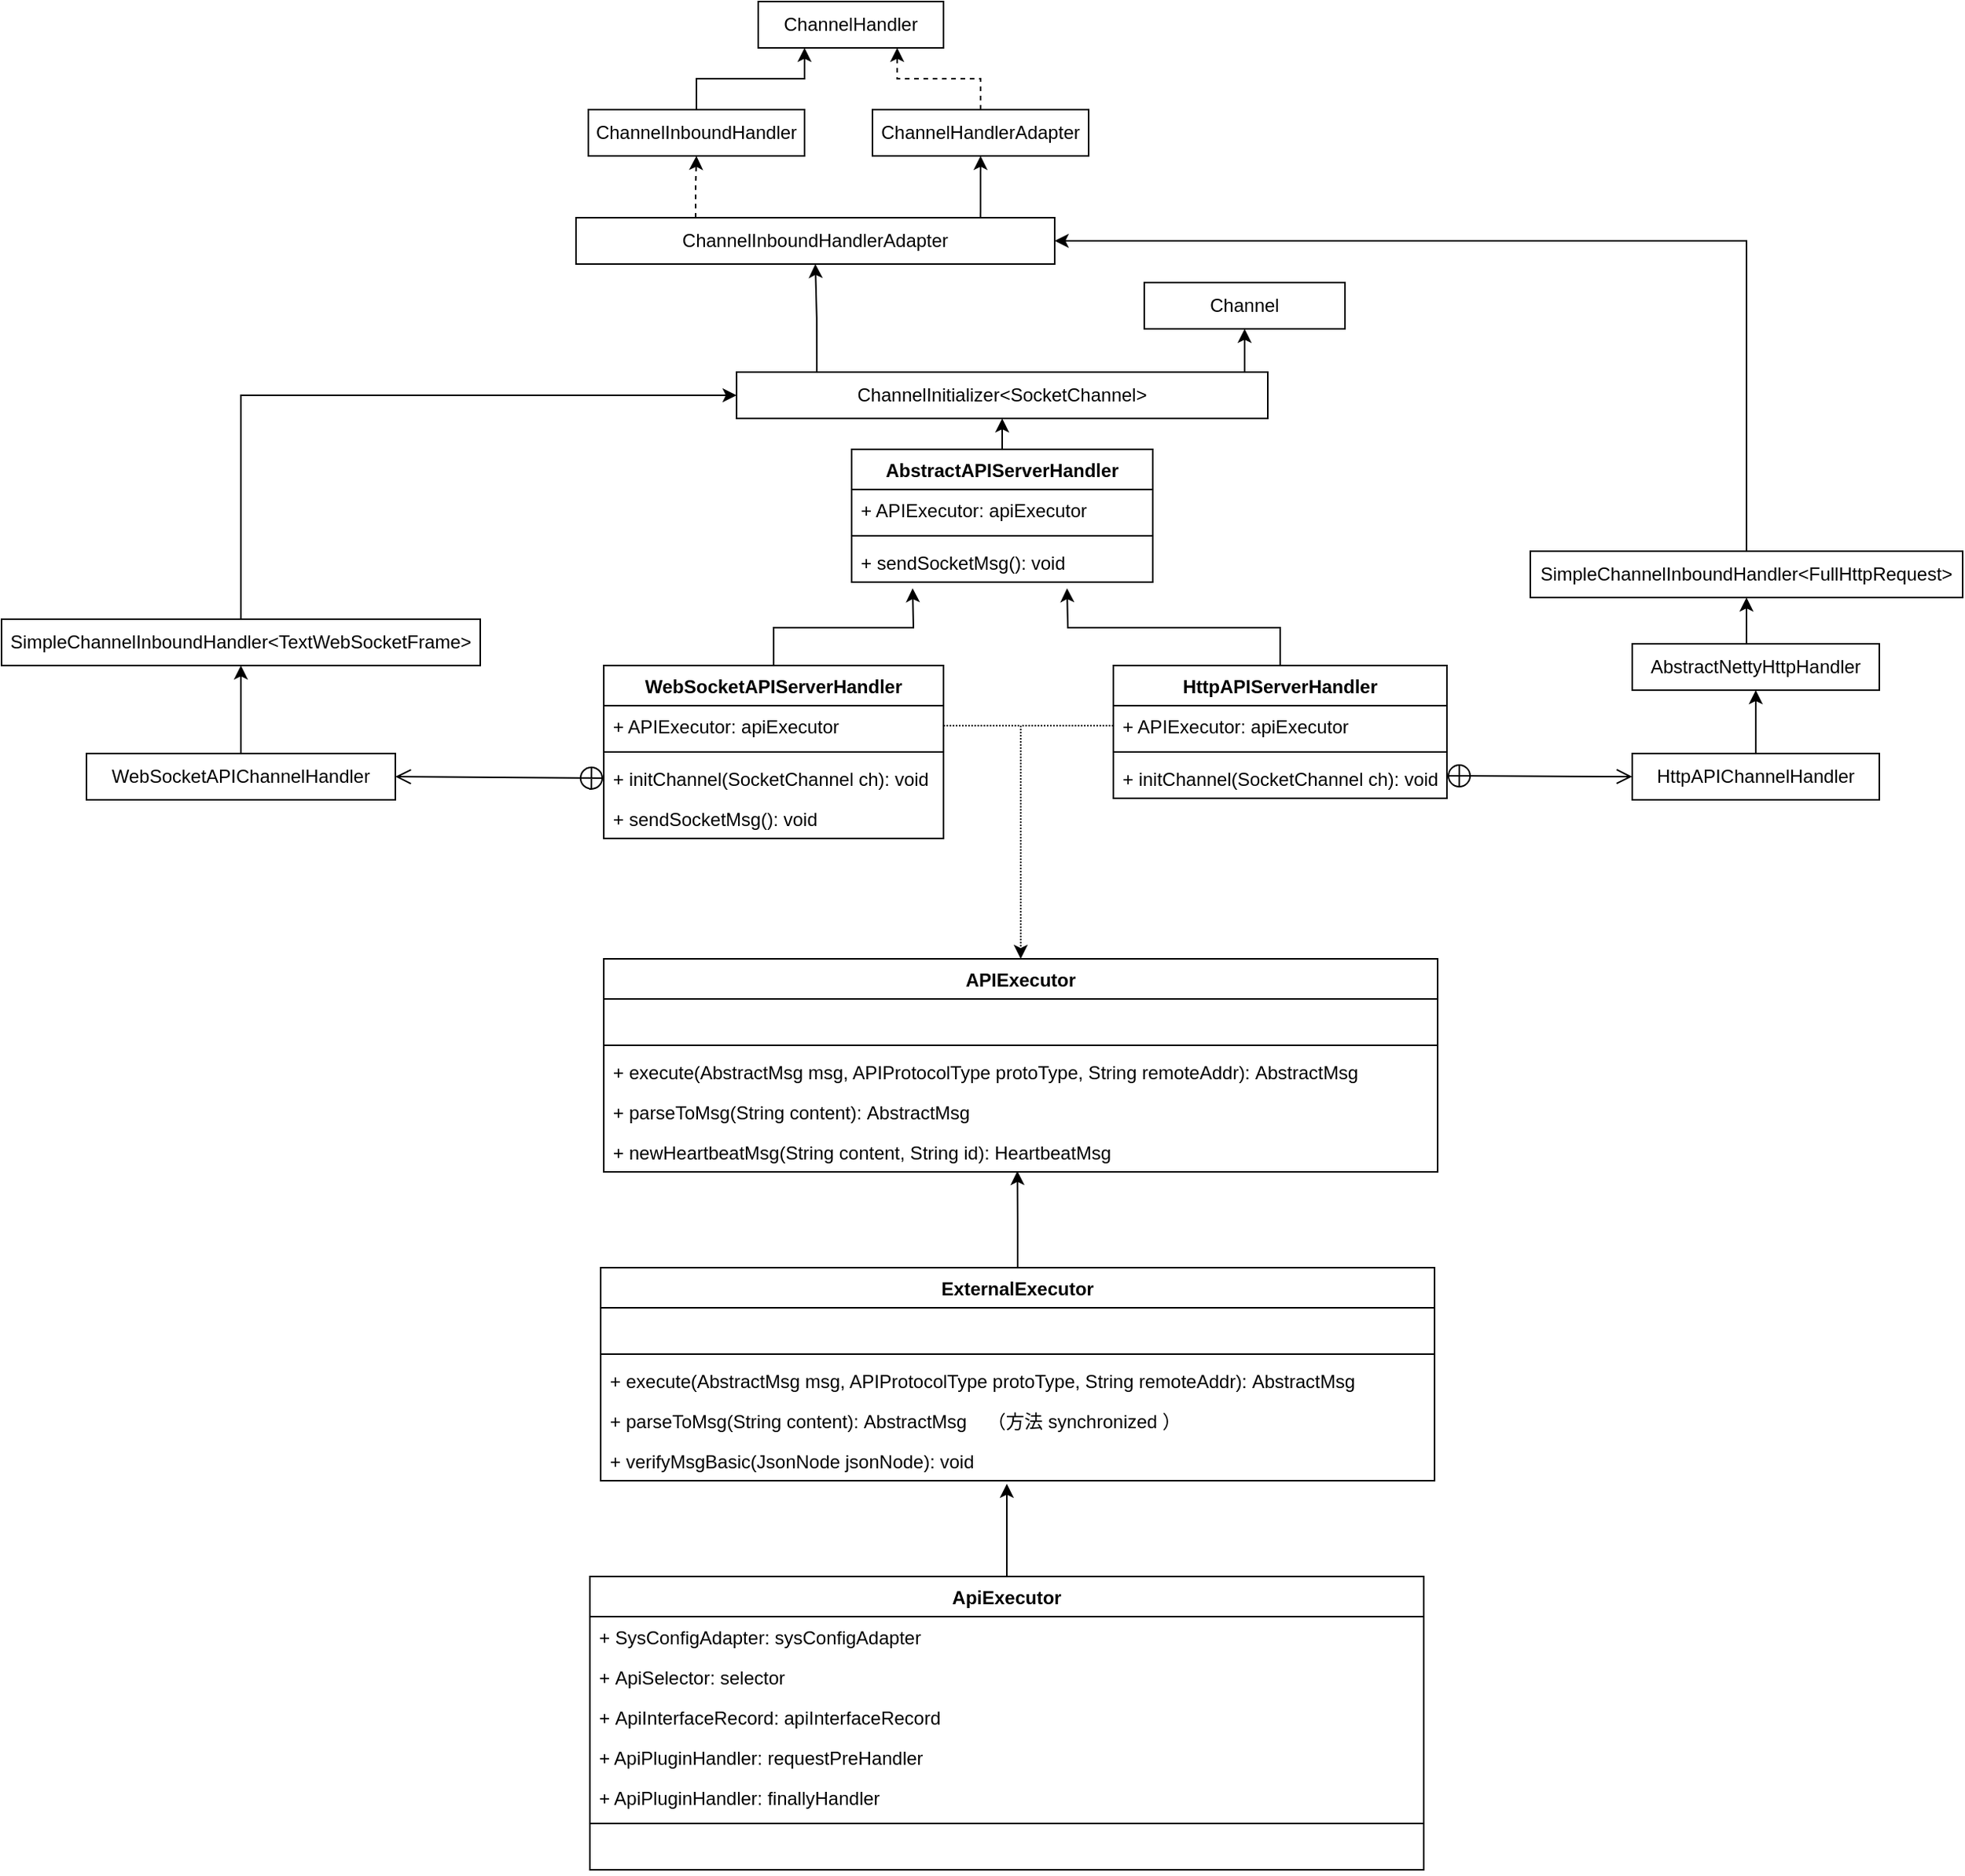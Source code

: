 <mxfile version="20.0.1" type="github">
  <diagram id="C5RBs43oDa-KdzZeNtuy" name="类图1">
    <mxGraphModel dx="2030" dy="720" grid="1" gridSize="10" guides="1" tooltips="1" connect="1" arrows="1" fold="1" page="1" pageScale="1" pageWidth="827" pageHeight="1169" math="0" shadow="0">
      <root>
        <mxCell id="WIyWlLk6GJQsqaUBKTNV-0" />
        <mxCell id="WIyWlLk6GJQsqaUBKTNV-1" parent="WIyWlLk6GJQsqaUBKTNV-0" />
        <mxCell id="1qa0QnMpFB_kGPoX7qV5-0" value="ChannelHandler" style="rounded=0;whiteSpace=wrap;html=1;" vertex="1" parent="WIyWlLk6GJQsqaUBKTNV-1">
          <mxGeometry x="200" y="20" width="120" height="30" as="geometry" />
        </mxCell>
        <mxCell id="1qa0QnMpFB_kGPoX7qV5-6" style="edgeStyle=orthogonalEdgeStyle;rounded=0;orthogonalLoop=1;jettySize=auto;html=1;exitX=0.5;exitY=0;exitDx=0;exitDy=0;entryX=0.25;entryY=1;entryDx=0;entryDy=0;" edge="1" parent="WIyWlLk6GJQsqaUBKTNV-1" source="1qa0QnMpFB_kGPoX7qV5-4" target="1qa0QnMpFB_kGPoX7qV5-0">
          <mxGeometry relative="1" as="geometry" />
        </mxCell>
        <mxCell id="1qa0QnMpFB_kGPoX7qV5-4" value="ChannelInboundHandler" style="rounded=0;whiteSpace=wrap;html=1;" vertex="1" parent="WIyWlLk6GJQsqaUBKTNV-1">
          <mxGeometry x="90" y="90" width="140" height="30" as="geometry" />
        </mxCell>
        <mxCell id="1qa0QnMpFB_kGPoX7qV5-8" style="edgeStyle=orthogonalEdgeStyle;rounded=0;orthogonalLoop=1;jettySize=auto;html=1;exitX=0.5;exitY=0;exitDx=0;exitDy=0;entryX=0.75;entryY=1;entryDx=0;entryDy=0;dashed=1;" edge="1" parent="WIyWlLk6GJQsqaUBKTNV-1" source="1qa0QnMpFB_kGPoX7qV5-5" target="1qa0QnMpFB_kGPoX7qV5-0">
          <mxGeometry relative="1" as="geometry" />
        </mxCell>
        <mxCell id="1qa0QnMpFB_kGPoX7qV5-5" value="ChannelHandlerAdapter" style="rounded=0;whiteSpace=wrap;html=1;" vertex="1" parent="WIyWlLk6GJQsqaUBKTNV-1">
          <mxGeometry x="274" y="90" width="140" height="30" as="geometry" />
        </mxCell>
        <mxCell id="1qa0QnMpFB_kGPoX7qV5-10" style="edgeStyle=orthogonalEdgeStyle;rounded=0;orthogonalLoop=1;jettySize=auto;html=1;exitX=0.25;exitY=0;exitDx=0;exitDy=0;entryX=0.5;entryY=1;entryDx=0;entryDy=0;dashed=1;" edge="1" parent="WIyWlLk6GJQsqaUBKTNV-1" source="1qa0QnMpFB_kGPoX7qV5-9" target="1qa0QnMpFB_kGPoX7qV5-4">
          <mxGeometry relative="1" as="geometry" />
        </mxCell>
        <mxCell id="1qa0QnMpFB_kGPoX7qV5-11" style="edgeStyle=orthogonalEdgeStyle;rounded=0;orthogonalLoop=1;jettySize=auto;html=1;exitX=0.845;exitY=0;exitDx=0;exitDy=0;entryX=0.5;entryY=1;entryDx=0;entryDy=0;exitPerimeter=0;" edge="1" parent="WIyWlLk6GJQsqaUBKTNV-1" source="1qa0QnMpFB_kGPoX7qV5-9" target="1qa0QnMpFB_kGPoX7qV5-5">
          <mxGeometry relative="1" as="geometry" />
        </mxCell>
        <mxCell id="1qa0QnMpFB_kGPoX7qV5-9" value="ChannelInboundHandlerAdapter" style="rounded=0;whiteSpace=wrap;html=1;" vertex="1" parent="WIyWlLk6GJQsqaUBKTNV-1">
          <mxGeometry x="82" y="160" width="310" height="30" as="geometry" />
        </mxCell>
        <mxCell id="1qa0QnMpFB_kGPoX7qV5-36" style="edgeStyle=orthogonalEdgeStyle;rounded=0;orthogonalLoop=1;jettySize=auto;html=1;exitX=0.5;exitY=0;exitDx=0;exitDy=0;entryX=1;entryY=0.5;entryDx=0;entryDy=0;" edge="1" parent="WIyWlLk6GJQsqaUBKTNV-1" source="1qa0QnMpFB_kGPoX7qV5-12" target="1qa0QnMpFB_kGPoX7qV5-9">
          <mxGeometry relative="1" as="geometry" />
        </mxCell>
        <mxCell id="1qa0QnMpFB_kGPoX7qV5-12" value="SimpleChannelInboundHandler&amp;lt;FullHttpRequest&amp;gt;" style="rounded=0;whiteSpace=wrap;html=1;" vertex="1" parent="WIyWlLk6GJQsqaUBKTNV-1">
          <mxGeometry x="700" y="376" width="280" height="30" as="geometry" />
        </mxCell>
        <mxCell id="1qa0QnMpFB_kGPoX7qV5-15" style="edgeStyle=orthogonalEdgeStyle;rounded=0;orthogonalLoop=1;jettySize=auto;html=1;exitX=0.5;exitY=0;exitDx=0;exitDy=0;entryX=0.5;entryY=1;entryDx=0;entryDy=0;" edge="1" parent="WIyWlLk6GJQsqaUBKTNV-1" source="1qa0QnMpFB_kGPoX7qV5-13" target="1qa0QnMpFB_kGPoX7qV5-12">
          <mxGeometry relative="1" as="geometry" />
        </mxCell>
        <mxCell id="1qa0QnMpFB_kGPoX7qV5-13" value="AbstractNettyHttpHandler" style="rounded=0;whiteSpace=wrap;html=1;" vertex="1" parent="WIyWlLk6GJQsqaUBKTNV-1">
          <mxGeometry x="766" y="436" width="160" height="30" as="geometry" />
        </mxCell>
        <mxCell id="1qa0QnMpFB_kGPoX7qV5-17" style="edgeStyle=orthogonalEdgeStyle;rounded=0;orthogonalLoop=1;jettySize=auto;html=1;exitX=0.5;exitY=0;exitDx=0;exitDy=0;entryX=0.5;entryY=1;entryDx=0;entryDy=0;" edge="1" parent="WIyWlLk6GJQsqaUBKTNV-1" source="1qa0QnMpFB_kGPoX7qV5-16" target="1qa0QnMpFB_kGPoX7qV5-13">
          <mxGeometry relative="1" as="geometry" />
        </mxCell>
        <mxCell id="1qa0QnMpFB_kGPoX7qV5-16" value="HttpAPIChannelHandler" style="rounded=0;whiteSpace=wrap;html=1;" vertex="1" parent="WIyWlLk6GJQsqaUBKTNV-1">
          <mxGeometry x="766" y="507" width="160" height="30" as="geometry" />
        </mxCell>
        <mxCell id="1qa0QnMpFB_kGPoX7qV5-18" value="Channel" style="rounded=0;whiteSpace=wrap;html=1;" vertex="1" parent="WIyWlLk6GJQsqaUBKTNV-1">
          <mxGeometry x="450" y="202" width="130" height="30" as="geometry" />
        </mxCell>
        <mxCell id="1qa0QnMpFB_kGPoX7qV5-20" style="edgeStyle=orthogonalEdgeStyle;rounded=0;orthogonalLoop=1;jettySize=auto;html=1;exitX=0.151;exitY=0;exitDx=0;exitDy=0;entryX=0.5;entryY=1;entryDx=0;entryDy=0;exitPerimeter=0;" edge="1" parent="WIyWlLk6GJQsqaUBKTNV-1" source="1qa0QnMpFB_kGPoX7qV5-19" target="1qa0QnMpFB_kGPoX7qV5-9">
          <mxGeometry relative="1" as="geometry" />
        </mxCell>
        <mxCell id="1qa0QnMpFB_kGPoX7qV5-23" style="edgeStyle=orthogonalEdgeStyle;rounded=0;orthogonalLoop=1;jettySize=auto;html=1;exitX=0.879;exitY=0.022;exitDx=0;exitDy=0;entryX=0.5;entryY=1;entryDx=0;entryDy=0;exitPerimeter=0;" edge="1" parent="WIyWlLk6GJQsqaUBKTNV-1" source="1qa0QnMpFB_kGPoX7qV5-19" target="1qa0QnMpFB_kGPoX7qV5-18">
          <mxGeometry relative="1" as="geometry" />
        </mxCell>
        <mxCell id="1qa0QnMpFB_kGPoX7qV5-19" value="ChannelInitializer&amp;lt;SocketChannel&amp;gt;" style="rounded=0;whiteSpace=wrap;html=1;" vertex="1" parent="WIyWlLk6GJQsqaUBKTNV-1">
          <mxGeometry x="186" y="260" width="344" height="30" as="geometry" />
        </mxCell>
        <mxCell id="1qa0QnMpFB_kGPoX7qV5-34" style="edgeStyle=orthogonalEdgeStyle;rounded=0;orthogonalLoop=1;jettySize=auto;html=1;exitX=0.431;exitY=0.008;exitDx=0;exitDy=0;entryX=0.5;entryY=1;entryDx=0;entryDy=0;exitPerimeter=0;" edge="1" parent="WIyWlLk6GJQsqaUBKTNV-1" source="1qa0QnMpFB_kGPoX7qV5-26" target="1qa0QnMpFB_kGPoX7qV5-19">
          <mxGeometry relative="1" as="geometry" />
        </mxCell>
        <mxCell id="1qa0QnMpFB_kGPoX7qV5-26" value="AbstractAPIServerHandler" style="swimlane;fontStyle=1;align=center;verticalAlign=top;childLayout=stackLayout;horizontal=1;startSize=26;horizontalStack=0;resizeParent=1;resizeParentMax=0;resizeLast=0;collapsible=1;marginBottom=0;" vertex="1" parent="WIyWlLk6GJQsqaUBKTNV-1">
          <mxGeometry x="260.5" y="310" width="195" height="86" as="geometry">
            <mxRectangle x="530" y="260" width="100" height="26" as="alternateBounds" />
          </mxGeometry>
        </mxCell>
        <mxCell id="1qa0QnMpFB_kGPoX7qV5-27" value="+ APIExecutor: apiExecutor" style="text;strokeColor=none;fillColor=none;align=left;verticalAlign=top;spacingLeft=4;spacingRight=4;overflow=hidden;rotatable=0;points=[[0,0.5],[1,0.5]];portConstraint=eastwest;" vertex="1" parent="1qa0QnMpFB_kGPoX7qV5-26">
          <mxGeometry y="26" width="195" height="26" as="geometry" />
        </mxCell>
        <mxCell id="1qa0QnMpFB_kGPoX7qV5-28" value="" style="line;strokeWidth=1;fillColor=none;align=left;verticalAlign=middle;spacingTop=-1;spacingLeft=3;spacingRight=3;rotatable=0;labelPosition=right;points=[];portConstraint=eastwest;" vertex="1" parent="1qa0QnMpFB_kGPoX7qV5-26">
          <mxGeometry y="52" width="195" height="8" as="geometry" />
        </mxCell>
        <mxCell id="1qa0QnMpFB_kGPoX7qV5-29" value="+ sendSocketMsg(): void" style="text;strokeColor=none;fillColor=none;align=left;verticalAlign=top;spacingLeft=4;spacingRight=4;overflow=hidden;rotatable=0;points=[[0,0.5],[1,0.5]];portConstraint=eastwest;" vertex="1" parent="1qa0QnMpFB_kGPoX7qV5-26">
          <mxGeometry y="60" width="195" height="26" as="geometry" />
        </mxCell>
        <mxCell id="1qa0QnMpFB_kGPoX7qV5-35" style="edgeStyle=orthogonalEdgeStyle;rounded=0;orthogonalLoop=1;jettySize=auto;html=1;exitX=0.5;exitY=0;exitDx=0;exitDy=0;" edge="1" parent="WIyWlLk6GJQsqaUBKTNV-1" source="1qa0QnMpFB_kGPoX7qV5-30">
          <mxGeometry relative="1" as="geometry">
            <mxPoint x="300" y="400" as="targetPoint" />
          </mxGeometry>
        </mxCell>
        <mxCell id="1qa0QnMpFB_kGPoX7qV5-30" value="WebSocketAPIServerHandler" style="swimlane;fontStyle=1;align=center;verticalAlign=top;childLayout=stackLayout;horizontal=1;startSize=26;horizontalStack=0;resizeParent=1;resizeParentMax=0;resizeLast=0;collapsible=1;marginBottom=0;" vertex="1" parent="WIyWlLk6GJQsqaUBKTNV-1">
          <mxGeometry x="100" y="450" width="220" height="112" as="geometry">
            <mxRectangle x="530" y="260" width="100" height="26" as="alternateBounds" />
          </mxGeometry>
        </mxCell>
        <mxCell id="1qa0QnMpFB_kGPoX7qV5-31" value="+ APIExecutor: apiExecutor" style="text;strokeColor=none;fillColor=none;align=left;verticalAlign=top;spacingLeft=4;spacingRight=4;overflow=hidden;rotatable=0;points=[[0,0.5],[1,0.5]];portConstraint=eastwest;" vertex="1" parent="1qa0QnMpFB_kGPoX7qV5-30">
          <mxGeometry y="26" width="220" height="26" as="geometry" />
        </mxCell>
        <mxCell id="1qa0QnMpFB_kGPoX7qV5-32" value="" style="line;strokeWidth=1;fillColor=none;align=left;verticalAlign=middle;spacingTop=-1;spacingLeft=3;spacingRight=3;rotatable=0;labelPosition=right;points=[];portConstraint=eastwest;" vertex="1" parent="1qa0QnMpFB_kGPoX7qV5-30">
          <mxGeometry y="52" width="220" height="8" as="geometry" />
        </mxCell>
        <mxCell id="1qa0QnMpFB_kGPoX7qV5-33" value="+ initChannel(SocketChannel ch): void" style="text;strokeColor=none;fillColor=none;align=left;verticalAlign=top;spacingLeft=4;spacingRight=4;overflow=hidden;rotatable=0;points=[[0,0.5],[1,0.5]];portConstraint=eastwest;" vertex="1" parent="1qa0QnMpFB_kGPoX7qV5-30">
          <mxGeometry y="60" width="220" height="26" as="geometry" />
        </mxCell>
        <mxCell id="1qa0QnMpFB_kGPoX7qV5-58" value="+ sendSocketMsg(): void" style="text;strokeColor=none;fillColor=none;align=left;verticalAlign=top;spacingLeft=4;spacingRight=4;overflow=hidden;rotatable=0;points=[[0,0.5],[1,0.5]];portConstraint=eastwest;" vertex="1" parent="1qa0QnMpFB_kGPoX7qV5-30">
          <mxGeometry y="86" width="220" height="26" as="geometry" />
        </mxCell>
        <mxCell id="1qa0QnMpFB_kGPoX7qV5-43" style="edgeStyle=orthogonalEdgeStyle;rounded=0;orthogonalLoop=1;jettySize=auto;html=1;exitX=0.5;exitY=0;exitDx=0;exitDy=0;" edge="1" parent="WIyWlLk6GJQsqaUBKTNV-1" source="1qa0QnMpFB_kGPoX7qV5-37">
          <mxGeometry relative="1" as="geometry">
            <mxPoint x="400" y="400" as="targetPoint" />
          </mxGeometry>
        </mxCell>
        <mxCell id="1qa0QnMpFB_kGPoX7qV5-37" value="HttpAPIServerHandler" style="swimlane;fontStyle=1;align=center;verticalAlign=top;childLayout=stackLayout;horizontal=1;startSize=26;horizontalStack=0;resizeParent=1;resizeParentMax=0;resizeLast=0;collapsible=1;marginBottom=0;" vertex="1" parent="WIyWlLk6GJQsqaUBKTNV-1">
          <mxGeometry x="430" y="450" width="216" height="86" as="geometry">
            <mxRectangle x="530" y="260" width="100" height="26" as="alternateBounds" />
          </mxGeometry>
        </mxCell>
        <mxCell id="1qa0QnMpFB_kGPoX7qV5-38" value="+ APIExecutor: apiExecutor" style="text;strokeColor=none;fillColor=none;align=left;verticalAlign=top;spacingLeft=4;spacingRight=4;overflow=hidden;rotatable=0;points=[[0,0.5],[1,0.5]];portConstraint=eastwest;" vertex="1" parent="1qa0QnMpFB_kGPoX7qV5-37">
          <mxGeometry y="26" width="216" height="26" as="geometry" />
        </mxCell>
        <mxCell id="1qa0QnMpFB_kGPoX7qV5-39" value="" style="line;strokeWidth=1;fillColor=none;align=left;verticalAlign=middle;spacingTop=-1;spacingLeft=3;spacingRight=3;rotatable=0;labelPosition=right;points=[];portConstraint=eastwest;" vertex="1" parent="1qa0QnMpFB_kGPoX7qV5-37">
          <mxGeometry y="52" width="216" height="8" as="geometry" />
        </mxCell>
        <mxCell id="1qa0QnMpFB_kGPoX7qV5-40" value="+ initChannel(SocketChannel ch): void" style="text;strokeColor=none;fillColor=none;align=left;verticalAlign=top;spacingLeft=4;spacingRight=4;overflow=hidden;rotatable=0;points=[[0,0.5],[1,0.5]];portConstraint=eastwest;" vertex="1" parent="1qa0QnMpFB_kGPoX7qV5-37">
          <mxGeometry y="60" width="216" height="26" as="geometry" />
        </mxCell>
        <mxCell id="1qa0QnMpFB_kGPoX7qV5-45" value="APIExecutor" style="swimlane;fontStyle=1;align=center;verticalAlign=top;childLayout=stackLayout;horizontal=1;startSize=26;horizontalStack=0;resizeParent=1;resizeParentMax=0;resizeLast=0;collapsible=1;marginBottom=0;" vertex="1" parent="WIyWlLk6GJQsqaUBKTNV-1">
          <mxGeometry x="100" y="640" width="540" height="138" as="geometry" />
        </mxCell>
        <mxCell id="1qa0QnMpFB_kGPoX7qV5-46" value=" " style="text;strokeColor=none;fillColor=none;align=left;verticalAlign=top;spacingLeft=4;spacingRight=4;overflow=hidden;rotatable=0;points=[[0,0.5],[1,0.5]];portConstraint=eastwest;" vertex="1" parent="1qa0QnMpFB_kGPoX7qV5-45">
          <mxGeometry y="26" width="540" height="26" as="geometry" />
        </mxCell>
        <mxCell id="1qa0QnMpFB_kGPoX7qV5-47" value="" style="line;strokeWidth=1;fillColor=none;align=left;verticalAlign=middle;spacingTop=-1;spacingLeft=3;spacingRight=3;rotatable=0;labelPosition=right;points=[];portConstraint=eastwest;" vertex="1" parent="1qa0QnMpFB_kGPoX7qV5-45">
          <mxGeometry y="52" width="540" height="8" as="geometry" />
        </mxCell>
        <mxCell id="1qa0QnMpFB_kGPoX7qV5-48" value="+ execute(AbstractMsg msg, APIProtocolType protoType, String remoteAddr): AbstractMsg" style="text;strokeColor=none;fillColor=none;align=left;verticalAlign=top;spacingLeft=4;spacingRight=4;overflow=hidden;rotatable=0;points=[[0,0.5],[1,0.5]];portConstraint=eastwest;" vertex="1" parent="1qa0QnMpFB_kGPoX7qV5-45">
          <mxGeometry y="60" width="540" height="26" as="geometry" />
        </mxCell>
        <mxCell id="1qa0QnMpFB_kGPoX7qV5-50" value="+ parseToMsg(String content): AbstractMsg" style="text;strokeColor=none;fillColor=none;align=left;verticalAlign=top;spacingLeft=4;spacingRight=4;overflow=hidden;rotatable=0;points=[[0,0.5],[1,0.5]];portConstraint=eastwest;" vertex="1" parent="1qa0QnMpFB_kGPoX7qV5-45">
          <mxGeometry y="86" width="540" height="26" as="geometry" />
        </mxCell>
        <mxCell id="1qa0QnMpFB_kGPoX7qV5-49" value="+ newHeartbeatMsg(String content, String id): HeartbeatMsg" style="text;strokeColor=none;fillColor=none;align=left;verticalAlign=top;spacingLeft=4;spacingRight=4;overflow=hidden;rotatable=0;points=[[0,0.5],[1,0.5]];portConstraint=eastwest;" vertex="1" parent="1qa0QnMpFB_kGPoX7qV5-45">
          <mxGeometry y="112" width="540" height="26" as="geometry" />
        </mxCell>
        <mxCell id="1qa0QnMpFB_kGPoX7qV5-53" style="edgeStyle=orthogonalEdgeStyle;rounded=0;orthogonalLoop=1;jettySize=auto;html=1;exitX=1;exitY=0.5;exitDx=0;exitDy=0;dashed=1;dashPattern=1 1;entryX=0.5;entryY=0;entryDx=0;entryDy=0;" edge="1" parent="WIyWlLk6GJQsqaUBKTNV-1" source="1qa0QnMpFB_kGPoX7qV5-31" target="1qa0QnMpFB_kGPoX7qV5-45">
          <mxGeometry relative="1" as="geometry">
            <Array as="points">
              <mxPoint x="370" y="489" />
            </Array>
          </mxGeometry>
        </mxCell>
        <mxCell id="1qa0QnMpFB_kGPoX7qV5-59" style="edgeStyle=orthogonalEdgeStyle;rounded=0;orthogonalLoop=1;jettySize=auto;html=1;exitX=0.5;exitY=0;exitDx=0;exitDy=0;entryX=0;entryY=0.5;entryDx=0;entryDy=0;" edge="1" parent="WIyWlLk6GJQsqaUBKTNV-1" source="1qa0QnMpFB_kGPoX7qV5-55" target="1qa0QnMpFB_kGPoX7qV5-19">
          <mxGeometry relative="1" as="geometry" />
        </mxCell>
        <mxCell id="1qa0QnMpFB_kGPoX7qV5-55" value="SimpleChannelInboundHandler&amp;lt;TextWebSocketFrame&amp;gt;" style="rounded=0;whiteSpace=wrap;html=1;" vertex="1" parent="WIyWlLk6GJQsqaUBKTNV-1">
          <mxGeometry x="-290" y="420" width="310" height="30" as="geometry" />
        </mxCell>
        <mxCell id="1qa0QnMpFB_kGPoX7qV5-60" style="edgeStyle=orthogonalEdgeStyle;rounded=0;orthogonalLoop=1;jettySize=auto;html=1;exitX=0.5;exitY=0;exitDx=0;exitDy=0;entryX=0.5;entryY=1;entryDx=0;entryDy=0;" edge="1" parent="WIyWlLk6GJQsqaUBKTNV-1" source="1qa0QnMpFB_kGPoX7qV5-57" target="1qa0QnMpFB_kGPoX7qV5-55">
          <mxGeometry relative="1" as="geometry" />
        </mxCell>
        <mxCell id="1qa0QnMpFB_kGPoX7qV5-57" value="WebSocketAPIChannelHandler" style="rounded=0;whiteSpace=wrap;html=1;" vertex="1" parent="WIyWlLk6GJQsqaUBKTNV-1">
          <mxGeometry x="-235" y="507" width="200" height="30" as="geometry" />
        </mxCell>
        <mxCell id="1qa0QnMpFB_kGPoX7qV5-64" value="" style="endArrow=open;startArrow=circlePlus;endFill=0;startFill=0;endSize=8;html=1;rounded=0;exitX=0;exitY=0.5;exitDx=0;exitDy=0;entryX=1;entryY=0.5;entryDx=0;entryDy=0;" edge="1" parent="WIyWlLk6GJQsqaUBKTNV-1" source="1qa0QnMpFB_kGPoX7qV5-33" target="1qa0QnMpFB_kGPoX7qV5-57">
          <mxGeometry width="160" relative="1" as="geometry">
            <mxPoint x="-35" y="521.47" as="sourcePoint" />
            <mxPoint x="-20" y="600" as="targetPoint" />
          </mxGeometry>
        </mxCell>
        <mxCell id="1qa0QnMpFB_kGPoX7qV5-65" value="" style="endArrow=open;startArrow=circlePlus;endFill=0;startFill=0;endSize=8;html=1;rounded=0;entryX=0;entryY=0.5;entryDx=0;entryDy=0;" edge="1" parent="WIyWlLk6GJQsqaUBKTNV-1" target="1qa0QnMpFB_kGPoX7qV5-16">
          <mxGeometry width="160" relative="1" as="geometry">
            <mxPoint x="646" y="521.47" as="sourcePoint" />
            <mxPoint x="806" y="521.47" as="targetPoint" />
          </mxGeometry>
        </mxCell>
        <mxCell id="1qa0QnMpFB_kGPoX7qV5-67" style="edgeStyle=orthogonalEdgeStyle;rounded=0;orthogonalLoop=1;jettySize=auto;html=1;exitX=0;exitY=0.5;exitDx=0;exitDy=0;endArrow=none;endFill=0;dashed=1;dashPattern=1 1;" edge="1" parent="WIyWlLk6GJQsqaUBKTNV-1" source="1qa0QnMpFB_kGPoX7qV5-38">
          <mxGeometry relative="1" as="geometry">
            <mxPoint x="370" y="489" as="targetPoint" />
          </mxGeometry>
        </mxCell>
        <mxCell id="1qa0QnMpFB_kGPoX7qV5-74" style="edgeStyle=orthogonalEdgeStyle;rounded=0;orthogonalLoop=1;jettySize=auto;html=1;exitX=0.5;exitY=0;exitDx=0;exitDy=0;entryX=0.496;entryY=0.978;entryDx=0;entryDy=0;entryPerimeter=0;fontColor=#FF1900;endArrow=classic;endFill=1;" edge="1" parent="WIyWlLk6GJQsqaUBKTNV-1" source="1qa0QnMpFB_kGPoX7qV5-68" target="1qa0QnMpFB_kGPoX7qV5-49">
          <mxGeometry relative="1" as="geometry" />
        </mxCell>
        <mxCell id="1qa0QnMpFB_kGPoX7qV5-68" value="ExternalExecutor" style="swimlane;fontStyle=1;align=center;verticalAlign=top;childLayout=stackLayout;horizontal=1;startSize=26;horizontalStack=0;resizeParent=1;resizeParentMax=0;resizeLast=0;collapsible=1;marginBottom=0;" vertex="1" parent="WIyWlLk6GJQsqaUBKTNV-1">
          <mxGeometry x="98" y="840" width="540" height="138" as="geometry" />
        </mxCell>
        <mxCell id="1qa0QnMpFB_kGPoX7qV5-69" value=" " style="text;strokeColor=none;fillColor=none;align=left;verticalAlign=top;spacingLeft=4;spacingRight=4;overflow=hidden;rotatable=0;points=[[0,0.5],[1,0.5]];portConstraint=eastwest;" vertex="1" parent="1qa0QnMpFB_kGPoX7qV5-68">
          <mxGeometry y="26" width="540" height="26" as="geometry" />
        </mxCell>
        <mxCell id="1qa0QnMpFB_kGPoX7qV5-70" value="" style="line;strokeWidth=1;fillColor=none;align=left;verticalAlign=middle;spacingTop=-1;spacingLeft=3;spacingRight=3;rotatable=0;labelPosition=right;points=[];portConstraint=eastwest;" vertex="1" parent="1qa0QnMpFB_kGPoX7qV5-68">
          <mxGeometry y="52" width="540" height="8" as="geometry" />
        </mxCell>
        <mxCell id="1qa0QnMpFB_kGPoX7qV5-71" value="+ execute(AbstractMsg msg, APIProtocolType protoType, String remoteAddr): AbstractMsg" style="text;strokeColor=none;fillColor=none;align=left;verticalAlign=top;spacingLeft=4;spacingRight=4;overflow=hidden;rotatable=0;points=[[0,0.5],[1,0.5]];portConstraint=eastwest;" vertex="1" parent="1qa0QnMpFB_kGPoX7qV5-68">
          <mxGeometry y="60" width="540" height="26" as="geometry" />
        </mxCell>
        <mxCell id="1qa0QnMpFB_kGPoX7qV5-72" value="+ parseToMsg(String content): AbstractMsg    （方法 synchronized ）" style="text;strokeColor=none;fillColor=none;align=left;verticalAlign=top;spacingLeft=4;spacingRight=4;overflow=hidden;rotatable=0;points=[[0,0.5],[1,0.5]];portConstraint=eastwest;" vertex="1" parent="1qa0QnMpFB_kGPoX7qV5-68">
          <mxGeometry y="86" width="540" height="26" as="geometry" />
        </mxCell>
        <mxCell id="1qa0QnMpFB_kGPoX7qV5-73" value="+ verifyMsgBasic(JsonNode jsonNode): void" style="text;strokeColor=none;fillColor=none;align=left;verticalAlign=top;spacingLeft=4;spacingRight=4;overflow=hidden;rotatable=0;points=[[0,0.5],[1,0.5]];portConstraint=eastwest;" vertex="1" parent="1qa0QnMpFB_kGPoX7qV5-68">
          <mxGeometry y="112" width="540" height="26" as="geometry" />
        </mxCell>
        <mxCell id="1qa0QnMpFB_kGPoX7qV5-86" style="edgeStyle=orthogonalEdgeStyle;rounded=0;orthogonalLoop=1;jettySize=auto;html=1;exitX=0.5;exitY=0;exitDx=0;exitDy=0;fontColor=#FF1900;endArrow=classic;endFill=1;" edge="1" parent="WIyWlLk6GJQsqaUBKTNV-1" source="1qa0QnMpFB_kGPoX7qV5-75">
          <mxGeometry relative="1" as="geometry">
            <mxPoint x="361" y="980" as="targetPoint" />
          </mxGeometry>
        </mxCell>
        <mxCell id="1qa0QnMpFB_kGPoX7qV5-75" value="ApiExecutor" style="swimlane;fontStyle=1;align=center;verticalAlign=top;childLayout=stackLayout;horizontal=1;startSize=26;horizontalStack=0;resizeParent=1;resizeParentMax=0;resizeLast=0;collapsible=1;marginBottom=0;" vertex="1" parent="WIyWlLk6GJQsqaUBKTNV-1">
          <mxGeometry x="91" y="1040" width="540" height="190" as="geometry" />
        </mxCell>
        <mxCell id="1qa0QnMpFB_kGPoX7qV5-76" value="+ SysConfigAdapter: sysConfigAdapter" style="text;strokeColor=none;fillColor=none;align=left;verticalAlign=top;spacingLeft=4;spacingRight=4;overflow=hidden;rotatable=0;points=[[0,0.5],[1,0.5]];portConstraint=eastwest;" vertex="1" parent="1qa0QnMpFB_kGPoX7qV5-75">
          <mxGeometry y="26" width="540" height="26" as="geometry" />
        </mxCell>
        <mxCell id="1qa0QnMpFB_kGPoX7qV5-81" value="+ ApiSelector: selector" style="text;strokeColor=none;fillColor=none;align=left;verticalAlign=top;spacingLeft=4;spacingRight=4;overflow=hidden;rotatable=0;points=[[0,0.5],[1,0.5]];portConstraint=eastwest;" vertex="1" parent="1qa0QnMpFB_kGPoX7qV5-75">
          <mxGeometry y="52" width="540" height="26" as="geometry" />
        </mxCell>
        <mxCell id="1qa0QnMpFB_kGPoX7qV5-82" value="+ ApiInterfaceRecord: apiInterfaceRecord" style="text;strokeColor=none;fillColor=none;align=left;verticalAlign=top;spacingLeft=4;spacingRight=4;overflow=hidden;rotatable=0;points=[[0,0.5],[1,0.5]];portConstraint=eastwest;" vertex="1" parent="1qa0QnMpFB_kGPoX7qV5-75">
          <mxGeometry y="78" width="540" height="26" as="geometry" />
        </mxCell>
        <mxCell id="1qa0QnMpFB_kGPoX7qV5-84" value="+ ApiPluginHandler: requestPreHandler" style="text;strokeColor=none;fillColor=none;align=left;verticalAlign=top;spacingLeft=4;spacingRight=4;overflow=hidden;rotatable=0;points=[[0,0.5],[1,0.5]];portConstraint=eastwest;" vertex="1" parent="1qa0QnMpFB_kGPoX7qV5-75">
          <mxGeometry y="104" width="540" height="26" as="geometry" />
        </mxCell>
        <mxCell id="1qa0QnMpFB_kGPoX7qV5-83" value="+ ApiPluginHandler: finallyHandler" style="text;strokeColor=none;fillColor=none;align=left;verticalAlign=top;spacingLeft=4;spacingRight=4;overflow=hidden;rotatable=0;points=[[0,0.5],[1,0.5]];portConstraint=eastwest;" vertex="1" parent="1qa0QnMpFB_kGPoX7qV5-75">
          <mxGeometry y="130" width="540" height="26" as="geometry" />
        </mxCell>
        <mxCell id="1qa0QnMpFB_kGPoX7qV5-77" value="" style="line;strokeWidth=1;fillColor=none;align=left;verticalAlign=middle;spacingTop=-1;spacingLeft=3;spacingRight=3;rotatable=0;labelPosition=right;points=[];portConstraint=eastwest;" vertex="1" parent="1qa0QnMpFB_kGPoX7qV5-75">
          <mxGeometry y="156" width="540" height="8" as="geometry" />
        </mxCell>
        <mxCell id="1qa0QnMpFB_kGPoX7qV5-80" value=" " style="text;strokeColor=none;fillColor=none;align=left;verticalAlign=top;spacingLeft=4;spacingRight=4;overflow=hidden;rotatable=0;points=[[0,0.5],[1,0.5]];portConstraint=eastwest;" vertex="1" parent="1qa0QnMpFB_kGPoX7qV5-75">
          <mxGeometry y="164" width="540" height="26" as="geometry" />
        </mxCell>
      </root>
    </mxGraphModel>
  </diagram>
</mxfile>
